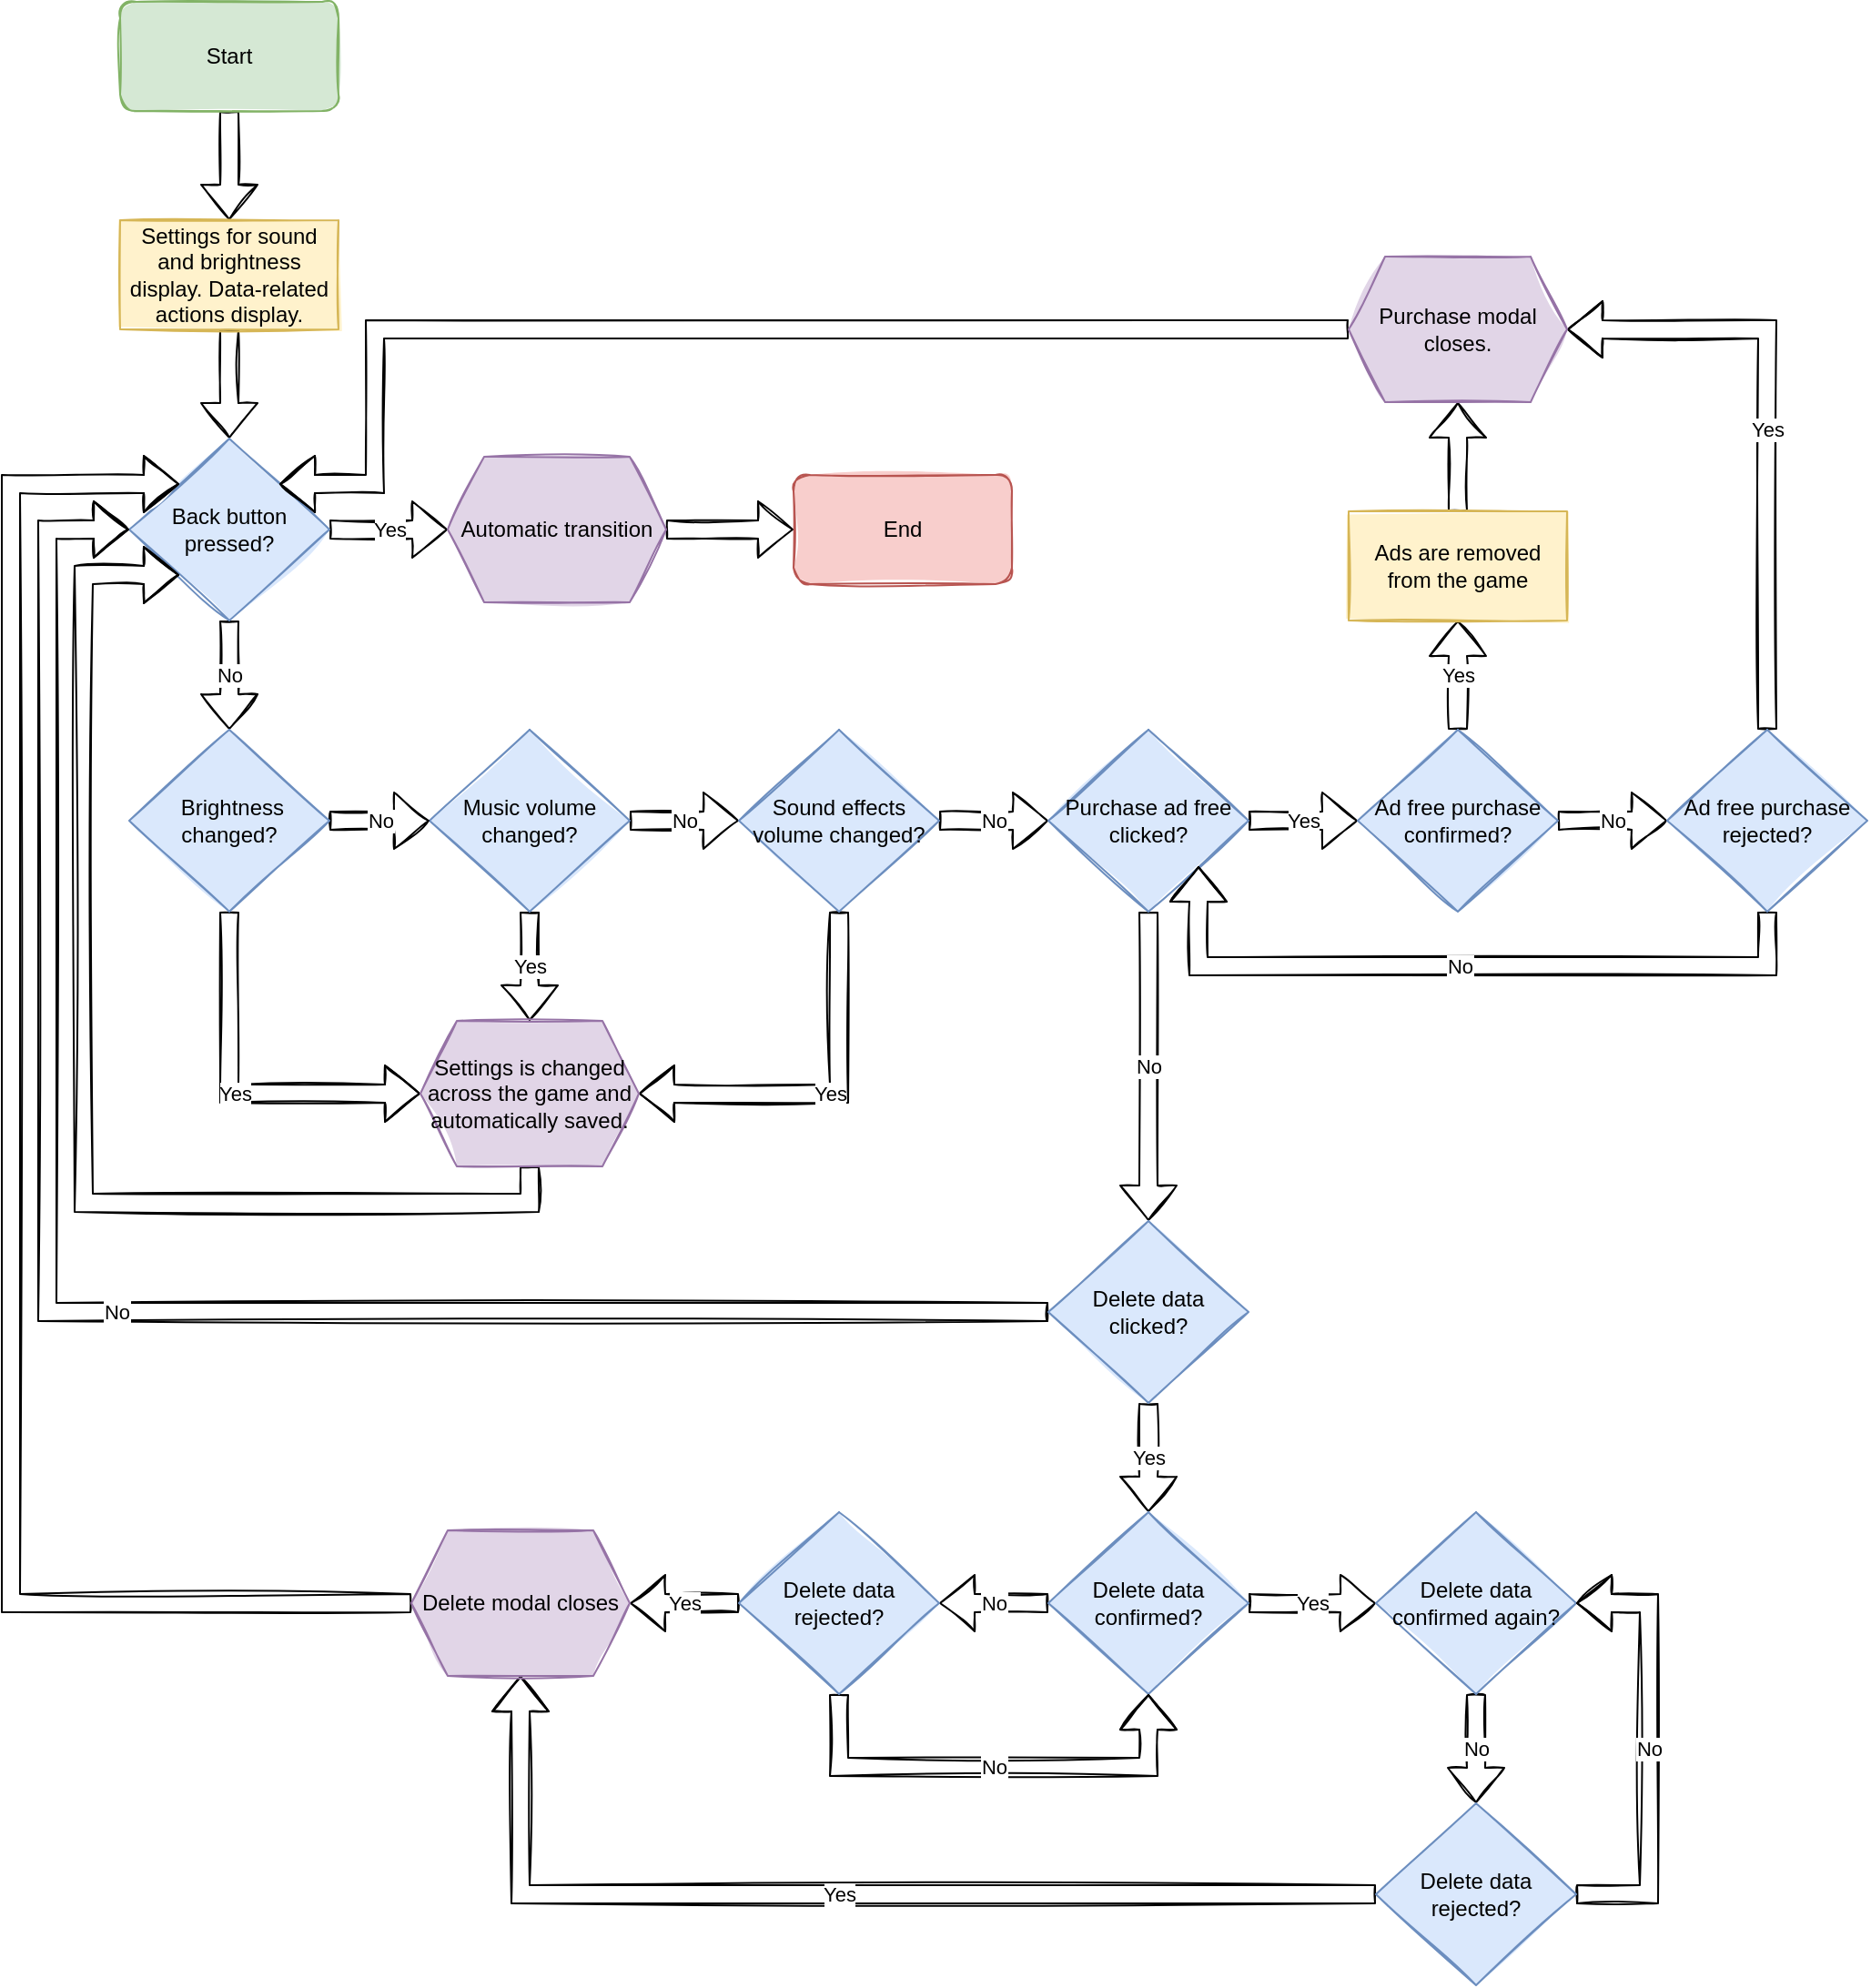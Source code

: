 <mxfile version="16.1.2" type="device"><diagram id="o_-JVSorGUq8rQS-DgG7" name="Page-1"><mxGraphModel dx="1740" dy="1138" grid="1" gridSize="10" guides="1" tooltips="1" connect="1" arrows="1" fold="1" page="1" pageScale="1" pageWidth="827" pageHeight="1169" math="0" shadow="0"><root><mxCell id="0"/><mxCell id="1" parent="0"/><mxCell id="ipaL6n43P8oaSK_bz6wS-7" style="edgeStyle=orthogonalEdgeStyle;rounded=0;orthogonalLoop=1;jettySize=auto;html=1;exitX=0.5;exitY=1;exitDx=0;exitDy=0;sketch=1;strokeColor=default;shape=flexArrow;fillColor=default;fillStyle=solid;" parent="1" source="ipaL6n43P8oaSK_bz6wS-1" target="ipaL6n43P8oaSK_bz6wS-6" edge="1"><mxGeometry relative="1" as="geometry"/></mxCell><mxCell id="ipaL6n43P8oaSK_bz6wS-1" value="Start" style="rounded=1;whiteSpace=wrap;html=1;fillColor=#d5e8d4;strokeColor=#82b366;sketch=1;fillStyle=solid;" parent="1" vertex="1"><mxGeometry x="100" y="40" width="120" height="60" as="geometry"/></mxCell><mxCell id="ipaL6n43P8oaSK_bz6wS-9" value="" style="edgeStyle=orthogonalEdgeStyle;shape=flexArrow;rounded=0;sketch=1;orthogonalLoop=1;jettySize=auto;html=1;strokeColor=default;fillColor=default;fillStyle=solid;" parent="1" source="ipaL6n43P8oaSK_bz6wS-6" target="ipaL6n43P8oaSK_bz6wS-8" edge="1"><mxGeometry relative="1" as="geometry"/></mxCell><mxCell id="ipaL6n43P8oaSK_bz6wS-6" value="Settings for sound and brightness display. Data-related actions display." style="rounded=0;whiteSpace=wrap;html=1;sketch=1;fillStyle=solid;fillColor=#fff2cc;strokeColor=#d6b656;" parent="1" vertex="1"><mxGeometry x="100" y="160" width="120" height="60" as="geometry"/></mxCell><mxCell id="ipaL6n43P8oaSK_bz6wS-11" value="Yes" style="edgeStyle=orthogonalEdgeStyle;shape=flexArrow;rounded=0;sketch=1;orthogonalLoop=1;jettySize=auto;html=1;strokeColor=default;fillColor=default;fillStyle=solid;entryX=0;entryY=0.5;entryDx=0;entryDy=0;" parent="1" source="ipaL6n43P8oaSK_bz6wS-8" target="Dlzaz1SZBi0JwFItaMZa-10" edge="1"><mxGeometry relative="1" as="geometry"><mxPoint x="280" y="330" as="targetPoint"/></mxGeometry></mxCell><mxCell id="ipaL6n43P8oaSK_bz6wS-13" value="No" style="edgeStyle=orthogonalEdgeStyle;shape=flexArrow;rounded=0;sketch=1;orthogonalLoop=1;jettySize=auto;html=1;strokeColor=default;fillColor=default;fillStyle=solid;entryX=0.5;entryY=0;entryDx=0;entryDy=0;" parent="1" source="ipaL6n43P8oaSK_bz6wS-8" target="Dlzaz1SZBi0JwFItaMZa-11" edge="1"><mxGeometry relative="1" as="geometry"><mxPoint x="160" y="440" as="targetPoint"/></mxGeometry></mxCell><mxCell id="ipaL6n43P8oaSK_bz6wS-8" value="Back button pressed?" style="rhombus;whiteSpace=wrap;html=1;fillColor=#dae8fc;strokeColor=#6c8ebf;rounded=0;sketch=1;fillStyle=solid;" parent="1" vertex="1"><mxGeometry x="105" y="280" width="110" height="100" as="geometry"/></mxCell><mxCell id="ipaL6n43P8oaSK_bz6wS-15" value="" style="edgeStyle=orthogonalEdgeStyle;shape=flexArrow;rounded=0;sketch=1;orthogonalLoop=1;jettySize=auto;html=1;strokeColor=default;fillColor=default;fillStyle=solid;exitX=1;exitY=0.5;exitDx=0;exitDy=0;" parent="1" source="Dlzaz1SZBi0JwFItaMZa-10" target="ipaL6n43P8oaSK_bz6wS-14" edge="1"><mxGeometry relative="1" as="geometry"><mxPoint x="400" y="330" as="sourcePoint"/></mxGeometry></mxCell><mxCell id="ipaL6n43P8oaSK_bz6wS-14" value="End" style="rounded=1;whiteSpace=wrap;html=1;fillColor=#f8cecc;strokeColor=#b85450;sketch=1;fillStyle=solid;" parent="1" vertex="1"><mxGeometry x="470" y="300" width="120" height="60" as="geometry"/></mxCell><mxCell id="Dlzaz1SZBi0JwFItaMZa-26" value="No" style="edgeStyle=orthogonalEdgeStyle;shape=flexArrow;rounded=0;sketch=1;fillStyle=solid;orthogonalLoop=1;jettySize=auto;html=1;exitX=1;exitY=0.5;exitDx=0;exitDy=0;entryX=0;entryY=0.5;entryDx=0;entryDy=0;labelBackgroundColor=default;fontFamily=Helvetica;fontSize=11;fontColor=default;endArrow=classic;strokeColor=default;fillColor=default;" edge="1" parent="1" source="Dlzaz1SZBi0JwFItaMZa-1" target="Dlzaz1SZBi0JwFItaMZa-2"><mxGeometry relative="1" as="geometry"/></mxCell><mxCell id="Dlzaz1SZBi0JwFItaMZa-30" value="Yes" style="edgeStyle=orthogonalEdgeStyle;shape=flexArrow;rounded=0;sketch=1;fillStyle=solid;orthogonalLoop=1;jettySize=auto;html=1;exitX=0.5;exitY=1;exitDx=0;exitDy=0;entryX=0.5;entryY=0;entryDx=0;entryDy=0;labelBackgroundColor=default;fontFamily=Helvetica;fontSize=11;fontColor=default;endArrow=classic;strokeColor=default;fillColor=default;" edge="1" parent="1" source="Dlzaz1SZBi0JwFItaMZa-1" target="Dlzaz1SZBi0JwFItaMZa-29"><mxGeometry relative="1" as="geometry"/></mxCell><mxCell id="Dlzaz1SZBi0JwFItaMZa-1" value="Music volume changed?" style="rhombus;whiteSpace=wrap;html=1;fillColor=#dae8fc;strokeColor=#6c8ebf;rounded=0;sketch=1;fillStyle=solid;" vertex="1" parent="1"><mxGeometry x="270" y="440" width="110" height="100" as="geometry"/></mxCell><mxCell id="Dlzaz1SZBi0JwFItaMZa-27" value="No" style="edgeStyle=orthogonalEdgeStyle;shape=flexArrow;rounded=0;sketch=1;fillStyle=solid;orthogonalLoop=1;jettySize=auto;html=1;exitX=1;exitY=0.5;exitDx=0;exitDy=0;entryX=0;entryY=0.5;entryDx=0;entryDy=0;labelBackgroundColor=default;fontFamily=Helvetica;fontSize=11;fontColor=default;endArrow=classic;strokeColor=default;fillColor=default;" edge="1" parent="1" source="Dlzaz1SZBi0JwFItaMZa-2" target="Dlzaz1SZBi0JwFItaMZa-3"><mxGeometry relative="1" as="geometry"/></mxCell><mxCell id="Dlzaz1SZBi0JwFItaMZa-32" value="Yes" style="edgeStyle=orthogonalEdgeStyle;shape=flexArrow;rounded=0;sketch=1;fillStyle=solid;orthogonalLoop=1;jettySize=auto;html=1;exitX=0.5;exitY=1;exitDx=0;exitDy=0;entryX=1;entryY=0.5;entryDx=0;entryDy=0;labelBackgroundColor=default;fontFamily=Helvetica;fontSize=11;fontColor=default;endArrow=classic;strokeColor=default;fillColor=default;" edge="1" parent="1" source="Dlzaz1SZBi0JwFItaMZa-2" target="Dlzaz1SZBi0JwFItaMZa-29"><mxGeometry relative="1" as="geometry"/></mxCell><mxCell id="Dlzaz1SZBi0JwFItaMZa-2" value="Sound effects volume changed?" style="rhombus;whiteSpace=wrap;html=1;fillColor=#dae8fc;strokeColor=#6c8ebf;rounded=0;sketch=1;fillStyle=solid;" vertex="1" parent="1"><mxGeometry x="440" y="440" width="110" height="100" as="geometry"/></mxCell><mxCell id="Dlzaz1SZBi0JwFItaMZa-19" value="Yes" style="edgeStyle=orthogonalEdgeStyle;shape=flexArrow;rounded=0;sketch=1;fillStyle=solid;orthogonalLoop=1;jettySize=auto;html=1;exitX=1;exitY=0.5;exitDx=0;exitDy=0;entryX=0;entryY=0.5;entryDx=0;entryDy=0;labelBackgroundColor=default;fontFamily=Helvetica;fontSize=11;fontColor=default;endArrow=classic;strokeColor=default;fillColor=default;" edge="1" parent="1" source="Dlzaz1SZBi0JwFItaMZa-3" target="Dlzaz1SZBi0JwFItaMZa-4"><mxGeometry relative="1" as="geometry"/></mxCell><mxCell id="Dlzaz1SZBi0JwFItaMZa-48" value="No" style="edgeStyle=orthogonalEdgeStyle;shape=flexArrow;rounded=0;sketch=1;fillStyle=solid;orthogonalLoop=1;jettySize=auto;html=1;exitX=0.5;exitY=1;exitDx=0;exitDy=0;entryX=0.5;entryY=0;entryDx=0;entryDy=0;labelBackgroundColor=default;fontFamily=Helvetica;fontSize=11;fontColor=default;endArrow=classic;strokeColor=default;fillColor=default;" edge="1" parent="1" source="Dlzaz1SZBi0JwFItaMZa-3" target="Dlzaz1SZBi0JwFItaMZa-6"><mxGeometry relative="1" as="geometry"/></mxCell><mxCell id="Dlzaz1SZBi0JwFItaMZa-3" value="Purchase ad free clicked?" style="rhombus;whiteSpace=wrap;html=1;fillColor=#dae8fc;strokeColor=#6c8ebf;rounded=0;sketch=1;fillStyle=solid;" vertex="1" parent="1"><mxGeometry x="610" y="440" width="110" height="100" as="geometry"/></mxCell><mxCell id="Dlzaz1SZBi0JwFItaMZa-16" value="Yes" style="edgeStyle=orthogonalEdgeStyle;shape=flexArrow;rounded=0;sketch=1;fillStyle=solid;orthogonalLoop=1;jettySize=auto;html=1;exitX=0.5;exitY=0;exitDx=0;exitDy=0;entryX=0.5;entryY=1;entryDx=0;entryDy=0;labelBackgroundColor=default;fontFamily=Helvetica;fontSize=11;fontColor=default;endArrow=classic;strokeColor=default;fillColor=default;" edge="1" parent="1" source="Dlzaz1SZBi0JwFItaMZa-4" target="Dlzaz1SZBi0JwFItaMZa-15"><mxGeometry relative="1" as="geometry"/></mxCell><mxCell id="Dlzaz1SZBi0JwFItaMZa-23" value="No" style="edgeStyle=orthogonalEdgeStyle;shape=flexArrow;rounded=0;sketch=1;fillStyle=solid;orthogonalLoop=1;jettySize=auto;html=1;exitX=1;exitY=0.5;exitDx=0;exitDy=0;entryX=0;entryY=0.5;entryDx=0;entryDy=0;labelBackgroundColor=default;fontFamily=Helvetica;fontSize=11;fontColor=default;endArrow=classic;strokeColor=default;fillColor=default;" edge="1" parent="1" source="Dlzaz1SZBi0JwFItaMZa-4" target="Dlzaz1SZBi0JwFItaMZa-5"><mxGeometry relative="1" as="geometry"/></mxCell><mxCell id="Dlzaz1SZBi0JwFItaMZa-4" value="Ad free purchase confirmed?" style="rhombus;whiteSpace=wrap;html=1;fillColor=#dae8fc;strokeColor=#6c8ebf;rounded=0;sketch=1;fillStyle=solid;" vertex="1" parent="1"><mxGeometry x="780" y="440" width="110" height="100" as="geometry"/></mxCell><mxCell id="Dlzaz1SZBi0JwFItaMZa-20" value="No" style="edgeStyle=orthogonalEdgeStyle;shape=flexArrow;rounded=0;sketch=1;fillStyle=solid;orthogonalLoop=1;jettySize=auto;html=1;exitX=0.5;exitY=1;exitDx=0;exitDy=0;entryX=1;entryY=1;entryDx=0;entryDy=0;labelBackgroundColor=default;fontFamily=Helvetica;fontSize=11;fontColor=default;endArrow=classic;strokeColor=default;fillColor=default;" edge="1" parent="1" source="Dlzaz1SZBi0JwFItaMZa-5" target="Dlzaz1SZBi0JwFItaMZa-3"><mxGeometry relative="1" as="geometry"><Array as="points"><mxPoint x="1005" y="570"/><mxPoint x="693" y="570"/></Array></mxGeometry></mxCell><mxCell id="Dlzaz1SZBi0JwFItaMZa-21" value="Yes" style="edgeStyle=orthogonalEdgeStyle;shape=flexArrow;rounded=0;sketch=1;fillStyle=solid;orthogonalLoop=1;jettySize=auto;html=1;exitX=0.5;exitY=0;exitDx=0;exitDy=0;entryX=1;entryY=0.5;entryDx=0;entryDy=0;labelBackgroundColor=default;fontFamily=Helvetica;fontSize=11;fontColor=default;endArrow=classic;strokeColor=default;fillColor=default;" edge="1" parent="1" source="Dlzaz1SZBi0JwFItaMZa-5" target="Dlzaz1SZBi0JwFItaMZa-28"><mxGeometry relative="1" as="geometry"><mxPoint x="895" y="230" as="targetPoint"/></mxGeometry></mxCell><mxCell id="Dlzaz1SZBi0JwFItaMZa-5" value="Ad free purchase rejected?" style="rhombus;whiteSpace=wrap;html=1;fillColor=#dae8fc;strokeColor=#6c8ebf;rounded=0;sketch=1;fillStyle=solid;" vertex="1" parent="1"><mxGeometry x="950" y="440" width="110" height="100" as="geometry"/></mxCell><mxCell id="Dlzaz1SZBi0JwFItaMZa-47" value="Yes" style="edgeStyle=orthogonalEdgeStyle;shape=flexArrow;rounded=0;sketch=1;fillStyle=solid;orthogonalLoop=1;jettySize=auto;html=1;exitX=0.5;exitY=1;exitDx=0;exitDy=0;entryX=0.5;entryY=0;entryDx=0;entryDy=0;labelBackgroundColor=default;fontFamily=Helvetica;fontSize=11;fontColor=default;endArrow=classic;strokeColor=default;fillColor=default;" edge="1" parent="1" source="Dlzaz1SZBi0JwFItaMZa-6" target="Dlzaz1SZBi0JwFItaMZa-7"><mxGeometry relative="1" as="geometry"/></mxCell><mxCell id="Dlzaz1SZBi0JwFItaMZa-50" value="No" style="edgeStyle=orthogonalEdgeStyle;shape=flexArrow;rounded=0;sketch=1;fillStyle=solid;orthogonalLoop=1;jettySize=auto;html=1;exitX=0;exitY=0.5;exitDx=0;exitDy=0;entryX=0;entryY=0.5;entryDx=0;entryDy=0;labelBackgroundColor=default;fontFamily=Helvetica;fontSize=11;fontColor=default;endArrow=classic;strokeColor=default;fillColor=default;" edge="1" parent="1" source="Dlzaz1SZBi0JwFItaMZa-6" target="ipaL6n43P8oaSK_bz6wS-8"><mxGeometry relative="1" as="geometry"><Array as="points"><mxPoint x="60" y="760"/><mxPoint x="60" y="330"/></Array></mxGeometry></mxCell><mxCell id="Dlzaz1SZBi0JwFItaMZa-6" value="Delete data clicked?" style="rhombus;whiteSpace=wrap;html=1;fillColor=#dae8fc;strokeColor=#6c8ebf;rounded=0;sketch=1;fillStyle=solid;" vertex="1" parent="1"><mxGeometry x="610" y="710" width="110" height="100" as="geometry"/></mxCell><mxCell id="Dlzaz1SZBi0JwFItaMZa-36" value="No" style="edgeStyle=orthogonalEdgeStyle;shape=flexArrow;rounded=0;sketch=1;fillStyle=solid;orthogonalLoop=1;jettySize=auto;html=1;exitX=0;exitY=0.5;exitDx=0;exitDy=0;entryX=1;entryY=0.5;entryDx=0;entryDy=0;labelBackgroundColor=default;fontFamily=Helvetica;fontSize=11;fontColor=default;endArrow=classic;strokeColor=default;fillColor=default;" edge="1" parent="1" source="Dlzaz1SZBi0JwFItaMZa-7" target="Dlzaz1SZBi0JwFItaMZa-8"><mxGeometry relative="1" as="geometry"/></mxCell><mxCell id="Dlzaz1SZBi0JwFItaMZa-37" value="Yes" style="edgeStyle=orthogonalEdgeStyle;shape=flexArrow;rounded=0;sketch=1;fillStyle=solid;orthogonalLoop=1;jettySize=auto;html=1;exitX=1;exitY=0.5;exitDx=0;exitDy=0;entryX=0;entryY=0.5;entryDx=0;entryDy=0;labelBackgroundColor=default;fontFamily=Helvetica;fontSize=11;fontColor=default;endArrow=classic;strokeColor=default;fillColor=default;" edge="1" parent="1" source="Dlzaz1SZBi0JwFItaMZa-7" target="Dlzaz1SZBi0JwFItaMZa-9"><mxGeometry relative="1" as="geometry"/></mxCell><mxCell id="Dlzaz1SZBi0JwFItaMZa-7" value="Delete data confirmed?" style="rhombus;whiteSpace=wrap;html=1;fillColor=#dae8fc;strokeColor=#6c8ebf;rounded=0;sketch=1;fillStyle=solid;" vertex="1" parent="1"><mxGeometry x="610" y="870" width="110" height="100" as="geometry"/></mxCell><mxCell id="Dlzaz1SZBi0JwFItaMZa-44" value="Yes" style="edgeStyle=orthogonalEdgeStyle;shape=flexArrow;rounded=0;sketch=1;fillStyle=solid;orthogonalLoop=1;jettySize=auto;html=1;exitX=0;exitY=0.5;exitDx=0;exitDy=0;entryX=1;entryY=0.5;entryDx=0;entryDy=0;labelBackgroundColor=default;fontFamily=Helvetica;fontSize=11;fontColor=default;endArrow=classic;strokeColor=default;fillColor=default;" edge="1" parent="1" source="Dlzaz1SZBi0JwFItaMZa-8" target="Dlzaz1SZBi0JwFItaMZa-43"><mxGeometry relative="1" as="geometry"/></mxCell><mxCell id="Dlzaz1SZBi0JwFItaMZa-51" value="No" style="edgeStyle=orthogonalEdgeStyle;shape=flexArrow;rounded=0;sketch=1;fillStyle=solid;orthogonalLoop=1;jettySize=auto;html=1;exitX=0.5;exitY=1;exitDx=0;exitDy=0;entryX=0.5;entryY=1;entryDx=0;entryDy=0;labelBackgroundColor=default;fontFamily=Helvetica;fontSize=11;fontColor=default;endArrow=classic;strokeColor=default;fillColor=default;" edge="1" parent="1" source="Dlzaz1SZBi0JwFItaMZa-8" target="Dlzaz1SZBi0JwFItaMZa-7"><mxGeometry relative="1" as="geometry"><Array as="points"><mxPoint x="495" y="1010"/><mxPoint x="665" y="1010"/></Array></mxGeometry></mxCell><mxCell id="Dlzaz1SZBi0JwFItaMZa-8" value="Delete data rejected?" style="rhombus;whiteSpace=wrap;html=1;fillColor=#dae8fc;strokeColor=#6c8ebf;rounded=0;sketch=1;fillStyle=solid;" vertex="1" parent="1"><mxGeometry x="440" y="870" width="110" height="100" as="geometry"/></mxCell><mxCell id="Dlzaz1SZBi0JwFItaMZa-42" value="No" style="edgeStyle=orthogonalEdgeStyle;shape=flexArrow;rounded=0;sketch=1;fillStyle=solid;orthogonalLoop=1;jettySize=auto;html=1;exitX=0.5;exitY=1;exitDx=0;exitDy=0;entryX=0.5;entryY=0;entryDx=0;entryDy=0;labelBackgroundColor=default;fontFamily=Helvetica;fontSize=11;fontColor=default;endArrow=classic;strokeColor=default;fillColor=default;" edge="1" parent="1" source="Dlzaz1SZBi0JwFItaMZa-9" target="Dlzaz1SZBi0JwFItaMZa-41"><mxGeometry relative="1" as="geometry"/></mxCell><mxCell id="Dlzaz1SZBi0JwFItaMZa-9" value="Delete data confirmed again?" style="rhombus;whiteSpace=wrap;html=1;fillColor=#dae8fc;strokeColor=#6c8ebf;rounded=0;sketch=1;fillStyle=solid;" vertex="1" parent="1"><mxGeometry x="790" y="870" width="110" height="100" as="geometry"/></mxCell><mxCell id="Dlzaz1SZBi0JwFItaMZa-10" value="Automatic transition" style="shape=hexagon;perimeter=hexagonPerimeter2;whiteSpace=wrap;html=1;fixedSize=1;sketch=1;fillStyle=solid;fillColor=#e1d5e7;strokeColor=#9673a6;" vertex="1" parent="1"><mxGeometry x="280" y="290" width="120" height="80" as="geometry"/></mxCell><mxCell id="Dlzaz1SZBi0JwFItaMZa-25" value="No" style="edgeStyle=orthogonalEdgeStyle;shape=flexArrow;rounded=0;sketch=1;fillStyle=solid;orthogonalLoop=1;jettySize=auto;html=1;exitX=1;exitY=0.5;exitDx=0;exitDy=0;entryX=0;entryY=0.5;entryDx=0;entryDy=0;labelBackgroundColor=default;fontFamily=Helvetica;fontSize=11;fontColor=default;endArrow=classic;strokeColor=default;fillColor=default;" edge="1" parent="1" source="Dlzaz1SZBi0JwFItaMZa-11" target="Dlzaz1SZBi0JwFItaMZa-1"><mxGeometry relative="1" as="geometry"/></mxCell><mxCell id="Dlzaz1SZBi0JwFItaMZa-31" value="Yes" style="edgeStyle=orthogonalEdgeStyle;shape=flexArrow;rounded=0;sketch=1;fillStyle=solid;orthogonalLoop=1;jettySize=auto;html=1;exitX=0.5;exitY=1;exitDx=0;exitDy=0;entryX=0;entryY=0.5;entryDx=0;entryDy=0;labelBackgroundColor=default;fontFamily=Helvetica;fontSize=11;fontColor=default;endArrow=classic;strokeColor=default;fillColor=default;" edge="1" parent="1" source="Dlzaz1SZBi0JwFItaMZa-11" target="Dlzaz1SZBi0JwFItaMZa-29"><mxGeometry relative="1" as="geometry"/></mxCell><mxCell id="Dlzaz1SZBi0JwFItaMZa-11" value="&amp;nbsp;Brightness changed?" style="rhombus;whiteSpace=wrap;html=1;fillColor=#dae8fc;strokeColor=#6c8ebf;rounded=0;sketch=1;fillStyle=solid;" vertex="1" parent="1"><mxGeometry x="105" y="440" width="110" height="100" as="geometry"/></mxCell><mxCell id="Dlzaz1SZBi0JwFItaMZa-22" style="edgeStyle=orthogonalEdgeStyle;shape=flexArrow;rounded=0;sketch=1;fillStyle=solid;orthogonalLoop=1;jettySize=auto;html=1;exitX=0;exitY=0.5;exitDx=0;exitDy=0;entryX=1;entryY=0;entryDx=0;entryDy=0;labelBackgroundColor=default;fontFamily=Helvetica;fontSize=11;fontColor=default;endArrow=classic;strokeColor=default;fillColor=default;" edge="1" parent="1" source="Dlzaz1SZBi0JwFItaMZa-28" target="ipaL6n43P8oaSK_bz6wS-8"><mxGeometry relative="1" as="geometry"><mxPoint x="775" y="230" as="sourcePoint"/><Array as="points"><mxPoint x="240" y="220"/><mxPoint x="240" y="305"/></Array></mxGeometry></mxCell><mxCell id="Dlzaz1SZBi0JwFItaMZa-17" style="edgeStyle=orthogonalEdgeStyle;shape=flexArrow;rounded=0;sketch=1;fillStyle=solid;orthogonalLoop=1;jettySize=auto;html=1;exitX=0.5;exitY=0;exitDx=0;exitDy=0;labelBackgroundColor=default;fontFamily=Helvetica;fontSize=11;fontColor=default;endArrow=classic;strokeColor=default;fillColor=default;entryX=0.5;entryY=1;entryDx=0;entryDy=0;" edge="1" parent="1" source="Dlzaz1SZBi0JwFItaMZa-15" target="Dlzaz1SZBi0JwFItaMZa-28"><mxGeometry relative="1" as="geometry"><mxPoint x="835" y="260" as="targetPoint"/></mxGeometry></mxCell><mxCell id="Dlzaz1SZBi0JwFItaMZa-15" value="Ads are removed from the game" style="rounded=0;whiteSpace=wrap;html=1;sketch=1;fillStyle=solid;fillColor=#fff2cc;strokeColor=#d6b656;" vertex="1" parent="1"><mxGeometry x="775" y="320" width="120" height="60" as="geometry"/></mxCell><mxCell id="Dlzaz1SZBi0JwFItaMZa-28" value="Purchase modal closes." style="shape=hexagon;perimeter=hexagonPerimeter2;whiteSpace=wrap;html=1;fixedSize=1;sketch=1;fillStyle=solid;fillColor=#e1d5e7;strokeColor=#9673a6;" vertex="1" parent="1"><mxGeometry x="775" y="180" width="120" height="80" as="geometry"/></mxCell><mxCell id="Dlzaz1SZBi0JwFItaMZa-33" style="edgeStyle=orthogonalEdgeStyle;shape=flexArrow;rounded=0;sketch=1;fillStyle=solid;orthogonalLoop=1;jettySize=auto;html=1;exitX=0.5;exitY=1;exitDx=0;exitDy=0;entryX=0;entryY=1;entryDx=0;entryDy=0;labelBackgroundColor=default;fontFamily=Helvetica;fontSize=11;fontColor=default;endArrow=classic;strokeColor=default;fillColor=default;" edge="1" parent="1" source="Dlzaz1SZBi0JwFItaMZa-29" target="ipaL6n43P8oaSK_bz6wS-8"><mxGeometry relative="1" as="geometry"><Array as="points"><mxPoint x="325" y="700"/><mxPoint x="80" y="700"/><mxPoint x="80" y="355"/></Array></mxGeometry></mxCell><mxCell id="Dlzaz1SZBi0JwFItaMZa-29" value="Settings is changed across the game and automatically saved." style="shape=hexagon;perimeter=hexagonPerimeter2;whiteSpace=wrap;html=1;fixedSize=1;sketch=1;fillStyle=solid;fillColor=#e1d5e7;strokeColor=#9673a6;" vertex="1" parent="1"><mxGeometry x="265" y="600" width="120" height="80" as="geometry"/></mxCell><mxCell id="Dlzaz1SZBi0JwFItaMZa-45" value="No" style="edgeStyle=orthogonalEdgeStyle;shape=flexArrow;rounded=0;sketch=1;fillStyle=solid;orthogonalLoop=1;jettySize=auto;html=1;exitX=1;exitY=0.5;exitDx=0;exitDy=0;entryX=1;entryY=0.5;entryDx=0;entryDy=0;labelBackgroundColor=default;fontFamily=Helvetica;fontSize=11;fontColor=default;endArrow=classic;strokeColor=default;fillColor=default;" edge="1" parent="1" source="Dlzaz1SZBi0JwFItaMZa-41" target="Dlzaz1SZBi0JwFItaMZa-9"><mxGeometry relative="1" as="geometry"><Array as="points"><mxPoint x="940" y="1080"/><mxPoint x="940" y="920"/></Array></mxGeometry></mxCell><mxCell id="Dlzaz1SZBi0JwFItaMZa-46" value="Yes" style="edgeStyle=orthogonalEdgeStyle;shape=flexArrow;rounded=0;sketch=1;fillStyle=solid;orthogonalLoop=1;jettySize=auto;html=1;exitX=0;exitY=0.5;exitDx=0;exitDy=0;entryX=0.5;entryY=1;entryDx=0;entryDy=0;labelBackgroundColor=default;fontFamily=Helvetica;fontSize=11;fontColor=default;endArrow=classic;strokeColor=default;fillColor=default;" edge="1" parent="1" source="Dlzaz1SZBi0JwFItaMZa-41" target="Dlzaz1SZBi0JwFItaMZa-43"><mxGeometry relative="1" as="geometry"/></mxCell><mxCell id="Dlzaz1SZBi0JwFItaMZa-41" value="Delete data rejected?" style="rhombus;whiteSpace=wrap;html=1;fillColor=#dae8fc;strokeColor=#6c8ebf;rounded=0;sketch=1;fillStyle=solid;" vertex="1" parent="1"><mxGeometry x="790" y="1030" width="110" height="100" as="geometry"/></mxCell><mxCell id="Dlzaz1SZBi0JwFItaMZa-52" style="edgeStyle=orthogonalEdgeStyle;shape=flexArrow;rounded=0;sketch=1;fillStyle=solid;orthogonalLoop=1;jettySize=auto;html=1;exitX=0;exitY=0.5;exitDx=0;exitDy=0;entryX=0;entryY=0;entryDx=0;entryDy=0;labelBackgroundColor=default;fontFamily=Helvetica;fontSize=11;fontColor=default;endArrow=classic;strokeColor=default;fillColor=default;" edge="1" parent="1" source="Dlzaz1SZBi0JwFItaMZa-43" target="ipaL6n43P8oaSK_bz6wS-8"><mxGeometry relative="1" as="geometry"><Array as="points"><mxPoint x="40" y="920"/><mxPoint x="40" y="305"/></Array></mxGeometry></mxCell><mxCell id="Dlzaz1SZBi0JwFItaMZa-43" value="Delete modal closes" style="shape=hexagon;perimeter=hexagonPerimeter2;whiteSpace=wrap;html=1;fixedSize=1;sketch=1;fillStyle=solid;fillColor=#e1d5e7;strokeColor=#9673a6;" vertex="1" parent="1"><mxGeometry x="260" y="880" width="120" height="80" as="geometry"/></mxCell></root></mxGraphModel></diagram></mxfile>